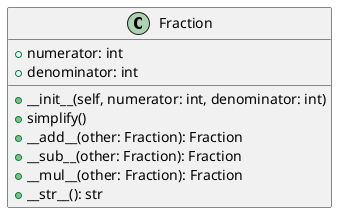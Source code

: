 @startuml
class Fraction {
    + numerator: int
    + denominator: int
    __
    + __init__(self, numerator: int, denominator: int)
    + simplify()
    + __add__(other: Fraction): Fraction
    + __sub__(other: Fraction): Fraction
    + __mul__(other: Fraction): Fraction
    + __str__(): str
}
@enduml